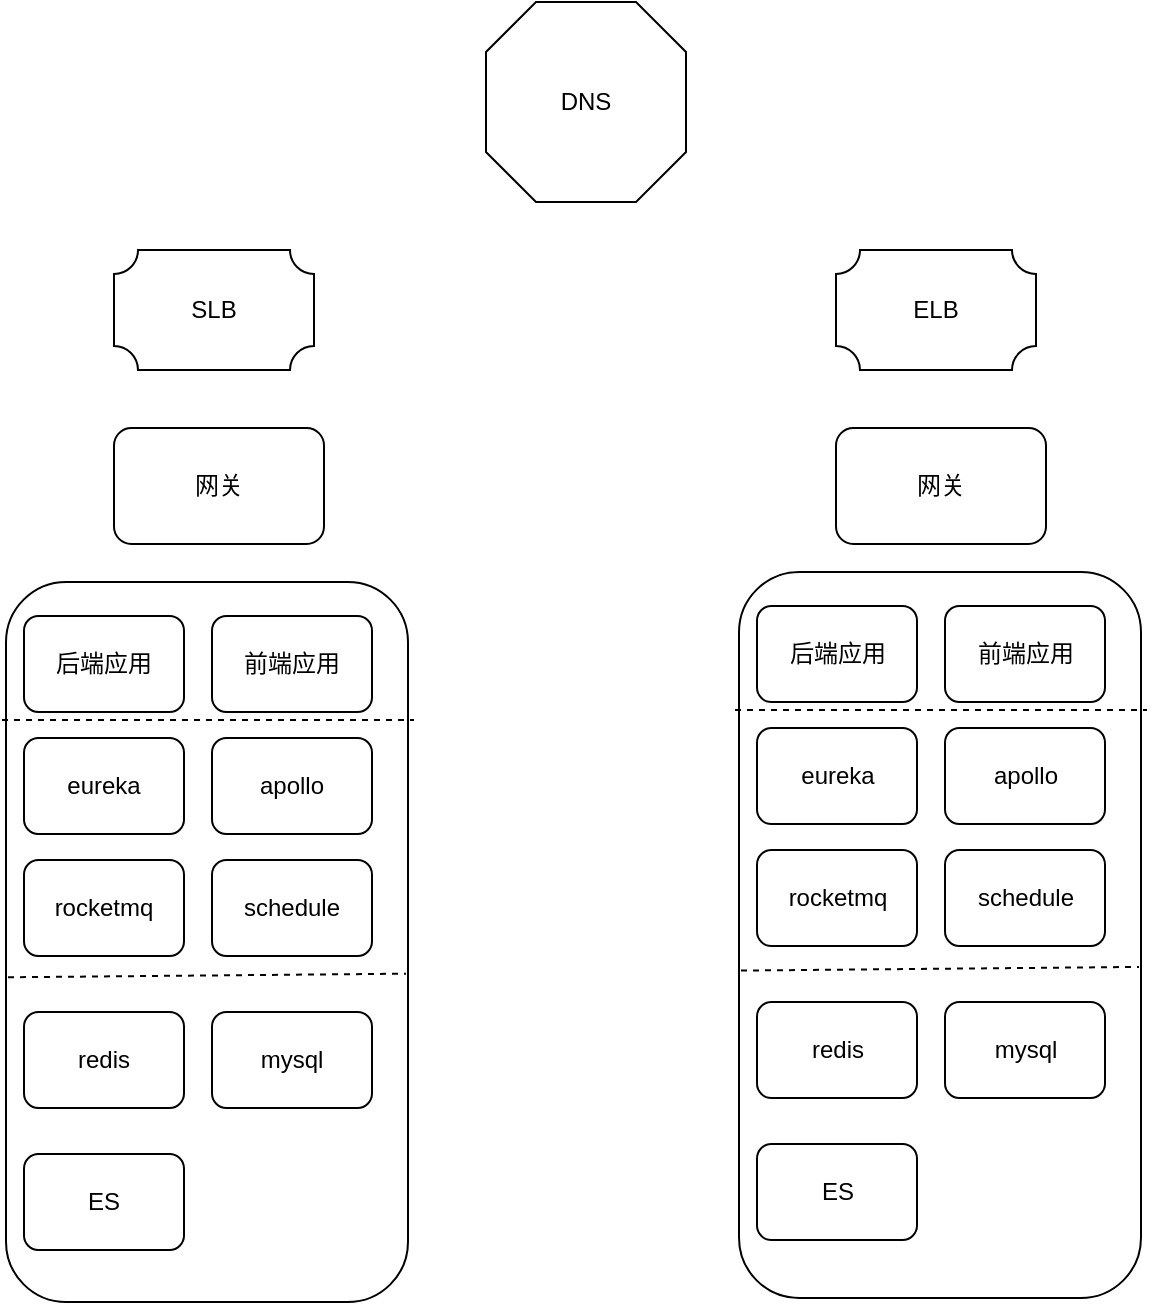 <mxfile version="14.1.3" type="github">
  <diagram id="Hs13dnjIaAIShmFf6Qo-" name="第 1 页">
    <mxGraphModel dx="1186" dy="536" grid="0" gridSize="10" guides="1" tooltips="1" connect="1" arrows="1" fold="1" page="1" pageScale="1" pageWidth="827" pageHeight="1169" math="0" shadow="0">
      <root>
        <mxCell id="0" />
        <mxCell id="1" parent="0" />
        <mxCell id="yiPBfoOaf0CJgp_YEPqx-1" value="" style="verticalLabelPosition=bottom;verticalAlign=top;html=1;shape=mxgraph.basic.polygon;polyCoords=[[0.25,0],[0.75,0],[1,0.25],[1,0.75],[0.75,1],[0.25,1],[0,0.75],[0,0.25]];polyline=0;" vertex="1" parent="1">
          <mxGeometry x="321" y="80" width="100" height="100" as="geometry" />
        </mxCell>
        <mxCell id="yiPBfoOaf0CJgp_YEPqx-2" value="DNS" style="text;html=1;strokeColor=none;fillColor=none;align=center;verticalAlign=middle;whiteSpace=wrap;rounded=0;" vertex="1" parent="1">
          <mxGeometry x="351" y="120" width="40" height="20" as="geometry" />
        </mxCell>
        <mxCell id="yiPBfoOaf0CJgp_YEPqx-3" value="" style="verticalLabelPosition=bottom;verticalAlign=top;html=1;shape=mxgraph.basic.plaque;dx=6;" vertex="1" parent="1">
          <mxGeometry x="135" y="204" width="100" height="60" as="geometry" />
        </mxCell>
        <mxCell id="yiPBfoOaf0CJgp_YEPqx-4" value="SLB" style="text;html=1;strokeColor=none;fillColor=none;align=center;verticalAlign=middle;whiteSpace=wrap;rounded=0;" vertex="1" parent="1">
          <mxGeometry x="165" y="224" width="40" height="20" as="geometry" />
        </mxCell>
        <mxCell id="yiPBfoOaf0CJgp_YEPqx-5" value="" style="verticalLabelPosition=bottom;verticalAlign=top;html=1;shape=mxgraph.basic.plaque;dx=6;" vertex="1" parent="1">
          <mxGeometry x="496" y="204" width="100" height="60" as="geometry" />
        </mxCell>
        <mxCell id="yiPBfoOaf0CJgp_YEPqx-6" value="ELB" style="text;html=1;strokeColor=none;fillColor=none;align=center;verticalAlign=middle;whiteSpace=wrap;rounded=0;" vertex="1" parent="1">
          <mxGeometry x="526" y="224" width="40" height="20" as="geometry" />
        </mxCell>
        <mxCell id="yiPBfoOaf0CJgp_YEPqx-7" value="网关" style="rounded=1;whiteSpace=wrap;html=1;" vertex="1" parent="1">
          <mxGeometry x="135" y="293" width="105" height="58" as="geometry" />
        </mxCell>
        <mxCell id="yiPBfoOaf0CJgp_YEPqx-8" value="网关" style="rounded=1;whiteSpace=wrap;html=1;" vertex="1" parent="1">
          <mxGeometry x="496" y="293" width="105" height="58" as="geometry" />
        </mxCell>
        <mxCell id="yiPBfoOaf0CJgp_YEPqx-10" value="" style="rounded=1;whiteSpace=wrap;html=1;" vertex="1" parent="1">
          <mxGeometry x="81" y="370" width="201" height="360" as="geometry" />
        </mxCell>
        <mxCell id="yiPBfoOaf0CJgp_YEPqx-11" value="后端应用" style="rounded=1;whiteSpace=wrap;html=1;" vertex="1" parent="1">
          <mxGeometry x="90" y="387" width="80" height="48" as="geometry" />
        </mxCell>
        <mxCell id="yiPBfoOaf0CJgp_YEPqx-12" value="前端应用" style="rounded=1;whiteSpace=wrap;html=1;" vertex="1" parent="1">
          <mxGeometry x="184" y="387" width="80" height="48" as="geometry" />
        </mxCell>
        <mxCell id="yiPBfoOaf0CJgp_YEPqx-13" value="eureka" style="rounded=1;whiteSpace=wrap;html=1;" vertex="1" parent="1">
          <mxGeometry x="90" y="448" width="80" height="48" as="geometry" />
        </mxCell>
        <mxCell id="yiPBfoOaf0CJgp_YEPqx-14" value="apollo" style="rounded=1;whiteSpace=wrap;html=1;" vertex="1" parent="1">
          <mxGeometry x="184" y="448" width="80" height="48" as="geometry" />
        </mxCell>
        <mxCell id="yiPBfoOaf0CJgp_YEPqx-15" value="rocketmq" style="rounded=1;whiteSpace=wrap;html=1;" vertex="1" parent="1">
          <mxGeometry x="90" y="509" width="80" height="48" as="geometry" />
        </mxCell>
        <mxCell id="yiPBfoOaf0CJgp_YEPqx-16" value="schedule" style="rounded=1;whiteSpace=wrap;html=1;" vertex="1" parent="1">
          <mxGeometry x="184" y="509" width="80" height="48" as="geometry" />
        </mxCell>
        <mxCell id="yiPBfoOaf0CJgp_YEPqx-18" value="" style="endArrow=none;dashed=1;html=1;entryX=0.995;entryY=0.544;entryDx=0;entryDy=0;entryPerimeter=0;exitX=0.005;exitY=0.549;exitDx=0;exitDy=0;exitPerimeter=0;" edge="1" parent="1" source="yiPBfoOaf0CJgp_YEPqx-10" target="yiPBfoOaf0CJgp_YEPqx-10">
          <mxGeometry width="50" height="50" relative="1" as="geometry">
            <mxPoint x="80" y="572" as="sourcePoint" />
            <mxPoint x="130" y="569" as="targetPoint" />
          </mxGeometry>
        </mxCell>
        <mxCell id="yiPBfoOaf0CJgp_YEPqx-20" value="" style="endArrow=none;dashed=1;html=1;" edge="1" parent="1">
          <mxGeometry width="50" height="50" relative="1" as="geometry">
            <mxPoint x="79" y="439" as="sourcePoint" />
            <mxPoint x="285" y="439" as="targetPoint" />
          </mxGeometry>
        </mxCell>
        <mxCell id="yiPBfoOaf0CJgp_YEPqx-22" value="redis" style="rounded=1;whiteSpace=wrap;html=1;" vertex="1" parent="1">
          <mxGeometry x="90" y="585" width="80" height="48" as="geometry" />
        </mxCell>
        <mxCell id="yiPBfoOaf0CJgp_YEPqx-23" value="mysql" style="rounded=1;whiteSpace=wrap;html=1;" vertex="1" parent="1">
          <mxGeometry x="184" y="585" width="80" height="48" as="geometry" />
        </mxCell>
        <mxCell id="yiPBfoOaf0CJgp_YEPqx-24" value="ES" style="rounded=1;whiteSpace=wrap;html=1;" vertex="1" parent="1">
          <mxGeometry x="90" y="656" width="80" height="48" as="geometry" />
        </mxCell>
        <mxCell id="yiPBfoOaf0CJgp_YEPqx-25" value="" style="rounded=1;whiteSpace=wrap;html=1;" vertex="1" parent="1">
          <mxGeometry x="447.5" y="365" width="201" height="363" as="geometry" />
        </mxCell>
        <mxCell id="yiPBfoOaf0CJgp_YEPqx-26" value="后端应用" style="rounded=1;whiteSpace=wrap;html=1;" vertex="1" parent="1">
          <mxGeometry x="456.5" y="382" width="80" height="48" as="geometry" />
        </mxCell>
        <mxCell id="yiPBfoOaf0CJgp_YEPqx-27" value="前端应用" style="rounded=1;whiteSpace=wrap;html=1;" vertex="1" parent="1">
          <mxGeometry x="550.5" y="382" width="80" height="48" as="geometry" />
        </mxCell>
        <mxCell id="yiPBfoOaf0CJgp_YEPqx-28" value="eureka" style="rounded=1;whiteSpace=wrap;html=1;" vertex="1" parent="1">
          <mxGeometry x="456.5" y="443" width="80" height="48" as="geometry" />
        </mxCell>
        <mxCell id="yiPBfoOaf0CJgp_YEPqx-29" value="apollo" style="rounded=1;whiteSpace=wrap;html=1;" vertex="1" parent="1">
          <mxGeometry x="550.5" y="443" width="80" height="48" as="geometry" />
        </mxCell>
        <mxCell id="yiPBfoOaf0CJgp_YEPqx-30" value="rocketmq" style="rounded=1;whiteSpace=wrap;html=1;" vertex="1" parent="1">
          <mxGeometry x="456.5" y="504" width="80" height="48" as="geometry" />
        </mxCell>
        <mxCell id="yiPBfoOaf0CJgp_YEPqx-31" value="schedule" style="rounded=1;whiteSpace=wrap;html=1;" vertex="1" parent="1">
          <mxGeometry x="550.5" y="504" width="80" height="48" as="geometry" />
        </mxCell>
        <mxCell id="yiPBfoOaf0CJgp_YEPqx-32" value="" style="endArrow=none;dashed=1;html=1;entryX=0.995;entryY=0.544;entryDx=0;entryDy=0;entryPerimeter=0;exitX=0.005;exitY=0.549;exitDx=0;exitDy=0;exitPerimeter=0;" edge="1" source="yiPBfoOaf0CJgp_YEPqx-25" target="yiPBfoOaf0CJgp_YEPqx-25" parent="1">
          <mxGeometry width="50" height="50" relative="1" as="geometry">
            <mxPoint x="446.5" y="567" as="sourcePoint" />
            <mxPoint x="496.5" y="564" as="targetPoint" />
          </mxGeometry>
        </mxCell>
        <mxCell id="yiPBfoOaf0CJgp_YEPqx-33" value="" style="endArrow=none;dashed=1;html=1;" edge="1" parent="1">
          <mxGeometry width="50" height="50" relative="1" as="geometry">
            <mxPoint x="445.5" y="434" as="sourcePoint" />
            <mxPoint x="651.5" y="434" as="targetPoint" />
          </mxGeometry>
        </mxCell>
        <mxCell id="yiPBfoOaf0CJgp_YEPqx-34" value="redis" style="rounded=1;whiteSpace=wrap;html=1;" vertex="1" parent="1">
          <mxGeometry x="456.5" y="580" width="80" height="48" as="geometry" />
        </mxCell>
        <mxCell id="yiPBfoOaf0CJgp_YEPqx-35" value="mysql" style="rounded=1;whiteSpace=wrap;html=1;" vertex="1" parent="1">
          <mxGeometry x="550.5" y="580" width="80" height="48" as="geometry" />
        </mxCell>
        <mxCell id="yiPBfoOaf0CJgp_YEPqx-36" value="ES" style="rounded=1;whiteSpace=wrap;html=1;" vertex="1" parent="1">
          <mxGeometry x="456.5" y="651" width="80" height="48" as="geometry" />
        </mxCell>
      </root>
    </mxGraphModel>
  </diagram>
</mxfile>
